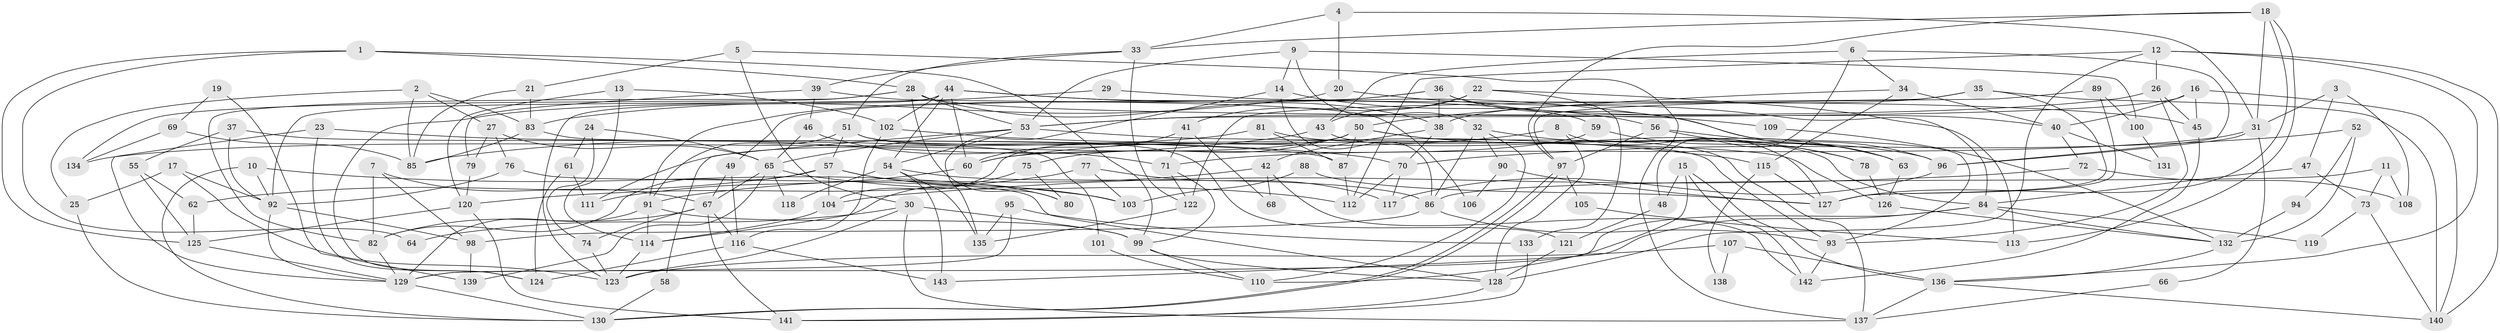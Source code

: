 // coarse degree distribution, {4: 0.14130434782608695, 3: 0.25, 6: 0.15217391304347827, 5: 0.11956521739130435, 10: 0.03260869565217391, 7: 0.043478260869565216, 8: 0.09782608695652174, 2: 0.09782608695652174, 9: 0.06521739130434782}
// Generated by graph-tools (version 1.1) at 2025/41/03/06/25 10:41:55]
// undirected, 143 vertices, 286 edges
graph export_dot {
graph [start="1"]
  node [color=gray90,style=filled];
  1;
  2;
  3;
  4;
  5;
  6;
  7;
  8;
  9;
  10;
  11;
  12;
  13;
  14;
  15;
  16;
  17;
  18;
  19;
  20;
  21;
  22;
  23;
  24;
  25;
  26;
  27;
  28;
  29;
  30;
  31;
  32;
  33;
  34;
  35;
  36;
  37;
  38;
  39;
  40;
  41;
  42;
  43;
  44;
  45;
  46;
  47;
  48;
  49;
  50;
  51;
  52;
  53;
  54;
  55;
  56;
  57;
  58;
  59;
  60;
  61;
  62;
  63;
  64;
  65;
  66;
  67;
  68;
  69;
  70;
  71;
  72;
  73;
  74;
  75;
  76;
  77;
  78;
  79;
  80;
  81;
  82;
  83;
  84;
  85;
  86;
  87;
  88;
  89;
  90;
  91;
  92;
  93;
  94;
  95;
  96;
  97;
  98;
  99;
  100;
  101;
  102;
  103;
  104;
  105;
  106;
  107;
  108;
  109;
  110;
  111;
  112;
  113;
  114;
  115;
  116;
  117;
  118;
  119;
  120;
  121;
  122;
  123;
  124;
  125;
  126;
  127;
  128;
  129;
  130;
  131;
  132;
  133;
  134;
  135;
  136;
  137;
  138;
  139;
  140;
  141;
  142;
  143;
  1 -- 125;
  1 -- 28;
  1 -- 64;
  1 -- 99;
  2 -- 27;
  2 -- 85;
  2 -- 25;
  2 -- 83;
  3 -- 31;
  3 -- 47;
  3 -- 108;
  4 -- 33;
  4 -- 31;
  4 -- 20;
  5 -- 137;
  5 -- 21;
  5 -- 30;
  6 -- 34;
  6 -- 43;
  6 -- 48;
  6 -- 96;
  7 -- 82;
  7 -- 67;
  7 -- 98;
  8 -- 128;
  8 -- 60;
  8 -- 127;
  9 -- 32;
  9 -- 53;
  9 -- 14;
  9 -- 100;
  10 -- 130;
  10 -- 92;
  10 -- 103;
  11 -- 108;
  11 -- 86;
  11 -- 73;
  12 -- 26;
  12 -- 140;
  12 -- 112;
  12 -- 128;
  12 -- 136;
  13 -- 114;
  13 -- 120;
  13 -- 102;
  14 -- 56;
  14 -- 86;
  14 -- 135;
  15 -- 136;
  15 -- 48;
  15 -- 110;
  15 -- 142;
  16 -- 40;
  16 -- 53;
  16 -- 45;
  16 -- 140;
  17 -- 92;
  17 -- 25;
  17 -- 123;
  18 -- 127;
  18 -- 33;
  18 -- 31;
  18 -- 97;
  18 -- 113;
  19 -- 69;
  19 -- 139;
  20 -- 84;
  20 -- 83;
  21 -- 85;
  21 -- 83;
  22 -- 41;
  22 -- 133;
  22 -- 43;
  22 -- 113;
  23 -- 70;
  23 -- 129;
  23 -- 124;
  24 -- 61;
  24 -- 74;
  24 -- 65;
  25 -- 130;
  26 -- 53;
  26 -- 45;
  26 -- 93;
  27 -- 76;
  27 -- 65;
  27 -- 79;
  28 -- 53;
  28 -- 82;
  28 -- 38;
  28 -- 80;
  28 -- 109;
  28 -- 134;
  29 -- 45;
  29 -- 124;
  30 -- 137;
  30 -- 64;
  30 -- 99;
  30 -- 123;
  31 -- 71;
  31 -- 66;
  31 -- 96;
  32 -- 110;
  32 -- 63;
  32 -- 86;
  32 -- 90;
  33 -- 122;
  33 -- 51;
  33 -- 39;
  34 -- 50;
  34 -- 115;
  34 -- 40;
  35 -- 122;
  35 -- 38;
  35 -- 127;
  35 -- 140;
  36 -- 49;
  36 -- 91;
  36 -- 38;
  36 -- 40;
  36 -- 63;
  37 -- 55;
  37 -- 92;
  37 -- 87;
  38 -- 42;
  38 -- 70;
  39 -- 79;
  39 -- 46;
  39 -- 106;
  40 -- 72;
  40 -- 131;
  41 -- 60;
  41 -- 71;
  41 -- 68;
  42 -- 142;
  42 -- 68;
  42 -- 91;
  43 -- 84;
  43 -- 85;
  44 -- 123;
  44 -- 93;
  44 -- 54;
  44 -- 59;
  44 -- 60;
  44 -- 92;
  44 -- 102;
  45 -- 142;
  46 -- 65;
  46 -- 71;
  47 -- 73;
  47 -- 84;
  48 -- 121;
  49 -- 116;
  49 -- 67;
  50 -- 87;
  50 -- 104;
  50 -- 75;
  50 -- 78;
  50 -- 111;
  50 -- 137;
  51 -- 91;
  51 -- 93;
  51 -- 57;
  51 -- 121;
  52 -- 70;
  52 -- 132;
  52 -- 94;
  53 -- 54;
  53 -- 126;
  53 -- 58;
  53 -- 65;
  54 -- 86;
  54 -- 118;
  54 -- 135;
  54 -- 143;
  55 -- 62;
  55 -- 125;
  56 -- 96;
  56 -- 97;
  56 -- 63;
  57 -- 80;
  57 -- 62;
  57 -- 82;
  57 -- 103;
  57 -- 104;
  58 -- 130;
  59 -- 78;
  59 -- 60;
  60 -- 111;
  61 -- 124;
  61 -- 111;
  62 -- 125;
  63 -- 126;
  65 -- 67;
  65 -- 112;
  65 -- 118;
  65 -- 139;
  66 -- 137;
  67 -- 82;
  67 -- 74;
  67 -- 116;
  67 -- 141;
  69 -- 134;
  69 -- 85;
  70 -- 112;
  70 -- 117;
  71 -- 99;
  71 -- 122;
  72 -- 104;
  72 -- 108;
  73 -- 140;
  73 -- 119;
  74 -- 123;
  75 -- 114;
  75 -- 80;
  76 -- 128;
  76 -- 92;
  77 -- 117;
  77 -- 103;
  77 -- 120;
  78 -- 126;
  79 -- 120;
  81 -- 96;
  81 -- 87;
  81 -- 134;
  82 -- 129;
  83 -- 85;
  83 -- 101;
  84 -- 143;
  84 -- 129;
  84 -- 119;
  84 -- 132;
  86 -- 93;
  86 -- 98;
  87 -- 112;
  88 -- 127;
  88 -- 103;
  89 -- 97;
  89 -- 127;
  89 -- 100;
  90 -- 127;
  90 -- 106;
  91 -- 99;
  91 -- 114;
  91 -- 129;
  92 -- 98;
  92 -- 129;
  93 -- 142;
  94 -- 132;
  95 -- 129;
  95 -- 135;
  95 -- 133;
  96 -- 117;
  97 -- 130;
  97 -- 130;
  97 -- 105;
  98 -- 139;
  99 -- 110;
  99 -- 128;
  100 -- 131;
  101 -- 110;
  102 -- 115;
  102 -- 116;
  104 -- 114;
  105 -- 113;
  107 -- 136;
  107 -- 123;
  107 -- 138;
  109 -- 132;
  114 -- 123;
  115 -- 127;
  115 -- 138;
  116 -- 124;
  116 -- 143;
  120 -- 141;
  120 -- 125;
  121 -- 128;
  122 -- 135;
  125 -- 129;
  126 -- 132;
  128 -- 141;
  129 -- 130;
  132 -- 136;
  133 -- 141;
  136 -- 140;
  136 -- 137;
}
